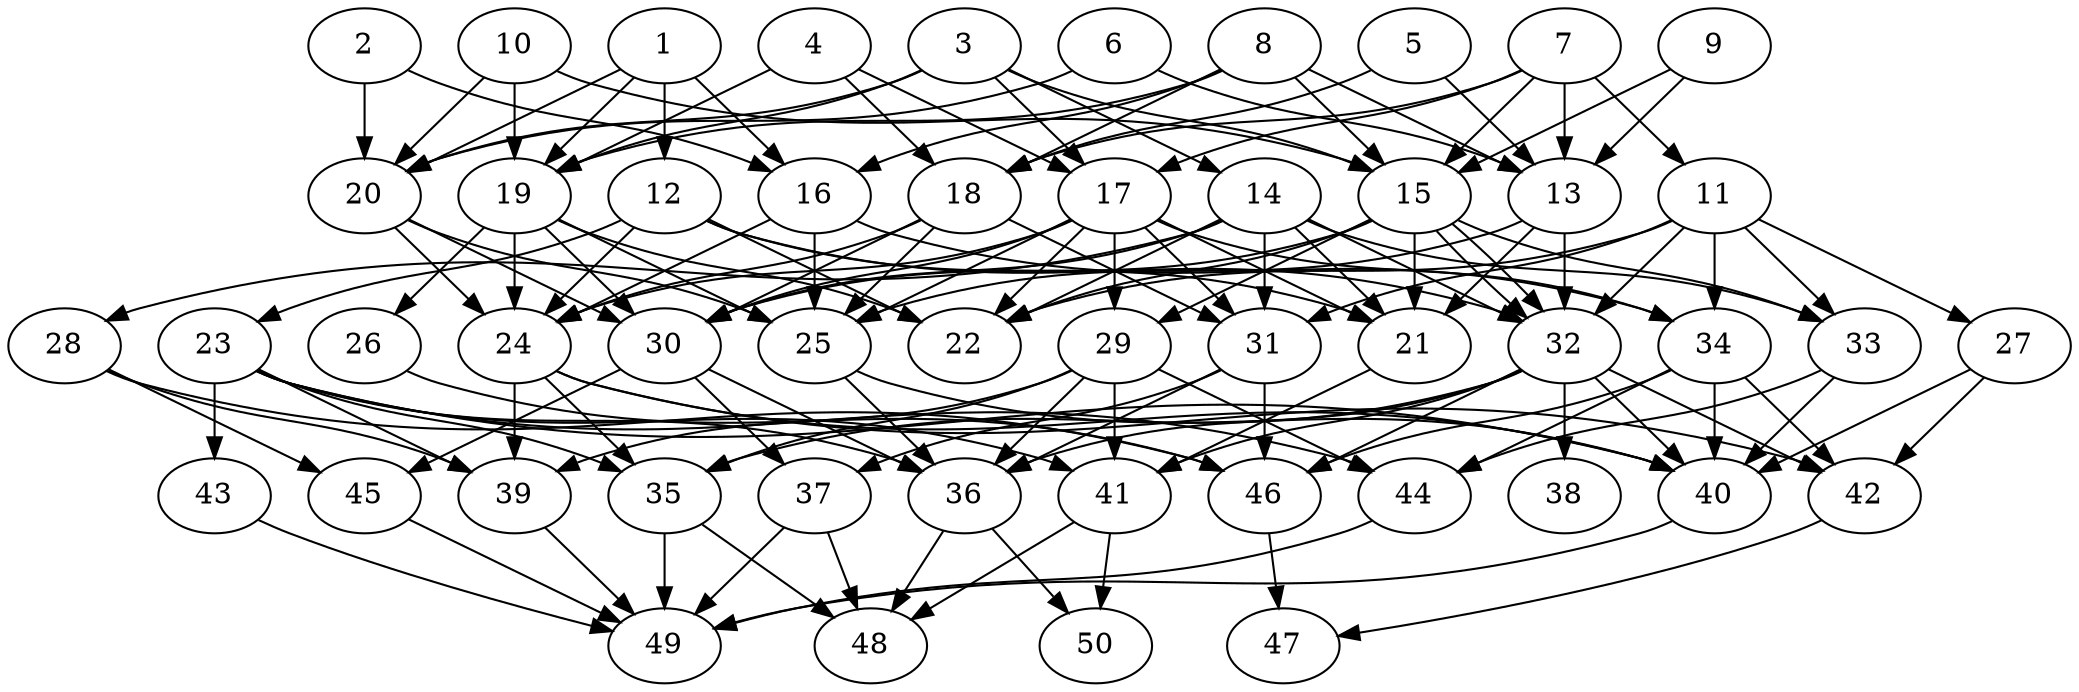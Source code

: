 // DAG automatically generated by daggen at Tue Aug  6 16:32:29 2019
// ./daggen --dot -n 50 --ccr 0.4 --fat 0.7 --regular 0.5 --density 0.6 --mindata 5242880 --maxdata 52428800 
digraph G {
  1 [size="128724480", alpha="0.14", expect_size="51489792"] 
  1 -> 12 [size ="51489792"]
  1 -> 16 [size ="51489792"]
  1 -> 19 [size ="51489792"]
  1 -> 20 [size ="51489792"]
  2 [size="39452160", alpha="0.07", expect_size="15780864"] 
  2 -> 16 [size ="15780864"]
  2 -> 20 [size ="15780864"]
  3 [size="127687680", alpha="0.17", expect_size="51075072"] 
  3 -> 14 [size ="51075072"]
  3 -> 15 [size ="51075072"]
  3 -> 17 [size ="51075072"]
  3 -> 19 [size ="51075072"]
  3 -> 20 [size ="51075072"]
  4 [size="56064000", alpha="0.08", expect_size="22425600"] 
  4 -> 17 [size ="22425600"]
  4 -> 18 [size ="22425600"]
  4 -> 19 [size ="22425600"]
  5 [size="34608640", alpha="0.04", expect_size="13843456"] 
  5 -> 13 [size ="13843456"]
  5 -> 18 [size ="13843456"]
  6 [size="84441600", alpha="0.03", expect_size="33776640"] 
  6 -> 13 [size ="33776640"]
  6 -> 20 [size ="33776640"]
  7 [size="126128640", alpha="0.10", expect_size="50451456"] 
  7 -> 11 [size ="50451456"]
  7 -> 13 [size ="50451456"]
  7 -> 15 [size ="50451456"]
  7 -> 17 [size ="50451456"]
  7 -> 18 [size ="50451456"]
  8 [size="92659200", alpha="0.02", expect_size="37063680"] 
  8 -> 13 [size ="37063680"]
  8 -> 15 [size ="37063680"]
  8 -> 16 [size ="37063680"]
  8 -> 18 [size ="37063680"]
  8 -> 19 [size ="37063680"]
  9 [size="52474880", alpha="0.06", expect_size="20989952"] 
  9 -> 13 [size ="20989952"]
  9 -> 15 [size ="20989952"]
  10 [size="72832000", alpha="0.13", expect_size="29132800"] 
  10 -> 15 [size ="29132800"]
  10 -> 19 [size ="29132800"]
  10 -> 20 [size ="29132800"]
  11 [size="117634560", alpha="0.12", expect_size="47053824"] 
  11 -> 22 [size ="47053824"]
  11 -> 27 [size ="47053824"]
  11 -> 31 [size ="47053824"]
  11 -> 32 [size ="47053824"]
  11 -> 33 [size ="47053824"]
  11 -> 34 [size ="47053824"]
  12 [size="80847360", alpha="0.06", expect_size="32338944"] 
  12 -> 21 [size ="32338944"]
  12 -> 22 [size ="32338944"]
  12 -> 23 [size ="32338944"]
  12 -> 24 [size ="32338944"]
  12 -> 32 [size ="32338944"]
  13 [size="120314880", alpha="0.18", expect_size="48125952"] 
  13 -> 21 [size ="48125952"]
  13 -> 25 [size ="48125952"]
  13 -> 32 [size ="48125952"]
  14 [size="103751680", alpha="0.14", expect_size="41500672"] 
  14 -> 21 [size ="41500672"]
  14 -> 22 [size ="41500672"]
  14 -> 28 [size ="41500672"]
  14 -> 30 [size ="41500672"]
  14 -> 31 [size ="41500672"]
  14 -> 32 [size ="41500672"]
  14 -> 33 [size ="41500672"]
  15 [size="31293440", alpha="0.18", expect_size="12517376"] 
  15 -> 21 [size ="12517376"]
  15 -> 22 [size ="12517376"]
  15 -> 29 [size ="12517376"]
  15 -> 30 [size ="12517376"]
  15 -> 32 [size ="12517376"]
  15 -> 32 [size ="12517376"]
  15 -> 33 [size ="12517376"]
  16 [size="52380160", alpha="0.03", expect_size="20952064"] 
  16 -> 24 [size ="20952064"]
  16 -> 25 [size ="20952064"]
  16 -> 34 [size ="20952064"]
  17 [size="71733760", alpha="0.17", expect_size="28693504"] 
  17 -> 21 [size ="28693504"]
  17 -> 22 [size ="28693504"]
  17 -> 24 [size ="28693504"]
  17 -> 25 [size ="28693504"]
  17 -> 29 [size ="28693504"]
  17 -> 30 [size ="28693504"]
  17 -> 31 [size ="28693504"]
  17 -> 34 [size ="28693504"]
  18 [size="14266880", alpha="0.13", expect_size="5706752"] 
  18 -> 24 [size ="5706752"]
  18 -> 25 [size ="5706752"]
  18 -> 30 [size ="5706752"]
  18 -> 31 [size ="5706752"]
  19 [size="27200000", alpha="0.05", expect_size="10880000"] 
  19 -> 22 [size ="10880000"]
  19 -> 24 [size ="10880000"]
  19 -> 25 [size ="10880000"]
  19 -> 26 [size ="10880000"]
  19 -> 30 [size ="10880000"]
  20 [size="64657920", alpha="0.07", expect_size="25863168"] 
  20 -> 24 [size ="25863168"]
  20 -> 25 [size ="25863168"]
  20 -> 30 [size ="25863168"]
  21 [size="22046720", alpha="0.08", expect_size="8818688"] 
  21 -> 41 [size ="8818688"]
  22 [size="93857280", alpha="0.14", expect_size="37542912"] 
  23 [size="13632000", alpha="0.20", expect_size="5452800"] 
  23 -> 35 [size ="5452800"]
  23 -> 36 [size ="5452800"]
  23 -> 39 [size ="5452800"]
  23 -> 40 [size ="5452800"]
  23 -> 41 [size ="5452800"]
  23 -> 43 [size ="5452800"]
  23 -> 44 [size ="5452800"]
  24 [size="121428480", alpha="0.12", expect_size="48571392"] 
  24 -> 35 [size ="48571392"]
  24 -> 39 [size ="48571392"]
  24 -> 40 [size ="48571392"]
  24 -> 42 [size ="48571392"]
  25 [size="84674560", alpha="0.08", expect_size="33869824"] 
  25 -> 36 [size ="33869824"]
  25 -> 40 [size ="33869824"]
  26 [size="70407680", alpha="0.17", expect_size="28163072"] 
  26 -> 46 [size ="28163072"]
  27 [size="85903360", alpha="0.04", expect_size="34361344"] 
  27 -> 40 [size ="34361344"]
  27 -> 42 [size ="34361344"]
  28 [size="65789440", alpha="0.05", expect_size="26315776"] 
  28 -> 39 [size ="26315776"]
  28 -> 45 [size ="26315776"]
  28 -> 46 [size ="26315776"]
  29 [size="22535680", alpha="0.13", expect_size="9014272"] 
  29 -> 35 [size ="9014272"]
  29 -> 36 [size ="9014272"]
  29 -> 39 [size ="9014272"]
  29 -> 41 [size ="9014272"]
  29 -> 44 [size ="9014272"]
  30 [size="51975680", alpha="0.11", expect_size="20790272"] 
  30 -> 36 [size ="20790272"]
  30 -> 37 [size ="20790272"]
  30 -> 45 [size ="20790272"]
  31 [size="92300800", alpha="0.06", expect_size="36920320"] 
  31 -> 36 [size ="36920320"]
  31 -> 37 [size ="36920320"]
  31 -> 46 [size ="36920320"]
  32 [size="23203840", alpha="0.13", expect_size="9281536"] 
  32 -> 35 [size ="9281536"]
  32 -> 36 [size ="9281536"]
  32 -> 38 [size ="9281536"]
  32 -> 40 [size ="9281536"]
  32 -> 41 [size ="9281536"]
  32 -> 42 [size ="9281536"]
  32 -> 46 [size ="9281536"]
  33 [size="106961920", alpha="0.19", expect_size="42784768"] 
  33 -> 40 [size ="42784768"]
  33 -> 44 [size ="42784768"]
  34 [size="104258560", alpha="0.19", expect_size="41703424"] 
  34 -> 40 [size ="41703424"]
  34 -> 42 [size ="41703424"]
  34 -> 44 [size ="41703424"]
  34 -> 46 [size ="41703424"]
  35 [size="58055680", alpha="0.03", expect_size="23222272"] 
  35 -> 48 [size ="23222272"]
  35 -> 49 [size ="23222272"]
  36 [size="107819520", alpha="0.13", expect_size="43127808"] 
  36 -> 48 [size ="43127808"]
  36 -> 50 [size ="43127808"]
  37 [size="88960000", alpha="0.13", expect_size="35584000"] 
  37 -> 48 [size ="35584000"]
  37 -> 49 [size ="35584000"]
  38 [size="114496000", alpha="0.14", expect_size="45798400"] 
  39 [size="28052480", alpha="0.17", expect_size="11220992"] 
  39 -> 49 [size ="11220992"]
  40 [size="104924160", alpha="0.08", expect_size="41969664"] 
  40 -> 49 [size ="41969664"]
  41 [size="50946560", alpha="0.01", expect_size="20378624"] 
  41 -> 48 [size ="20378624"]
  41 -> 50 [size ="20378624"]
  42 [size="88611840", alpha="0.08", expect_size="35444736"] 
  42 -> 47 [size ="35444736"]
  43 [size="49730560", alpha="0.15", expect_size="19892224"] 
  43 -> 49 [size ="19892224"]
  44 [size="41510400", alpha="0.00", expect_size="16604160"] 
  44 -> 49 [size ="16604160"]
  45 [size="36633600", alpha="0.18", expect_size="14653440"] 
  45 -> 49 [size ="14653440"]
  46 [size="53288960", alpha="0.05", expect_size="21315584"] 
  46 -> 47 [size ="21315584"]
  47 [size="130746880", alpha="0.04", expect_size="52298752"] 
  48 [size="91712000", alpha="0.12", expect_size="36684800"] 
  49 [size="55306240", alpha="0.02", expect_size="22122496"] 
  50 [size="35627520", alpha="0.19", expect_size="14251008"] 
}
